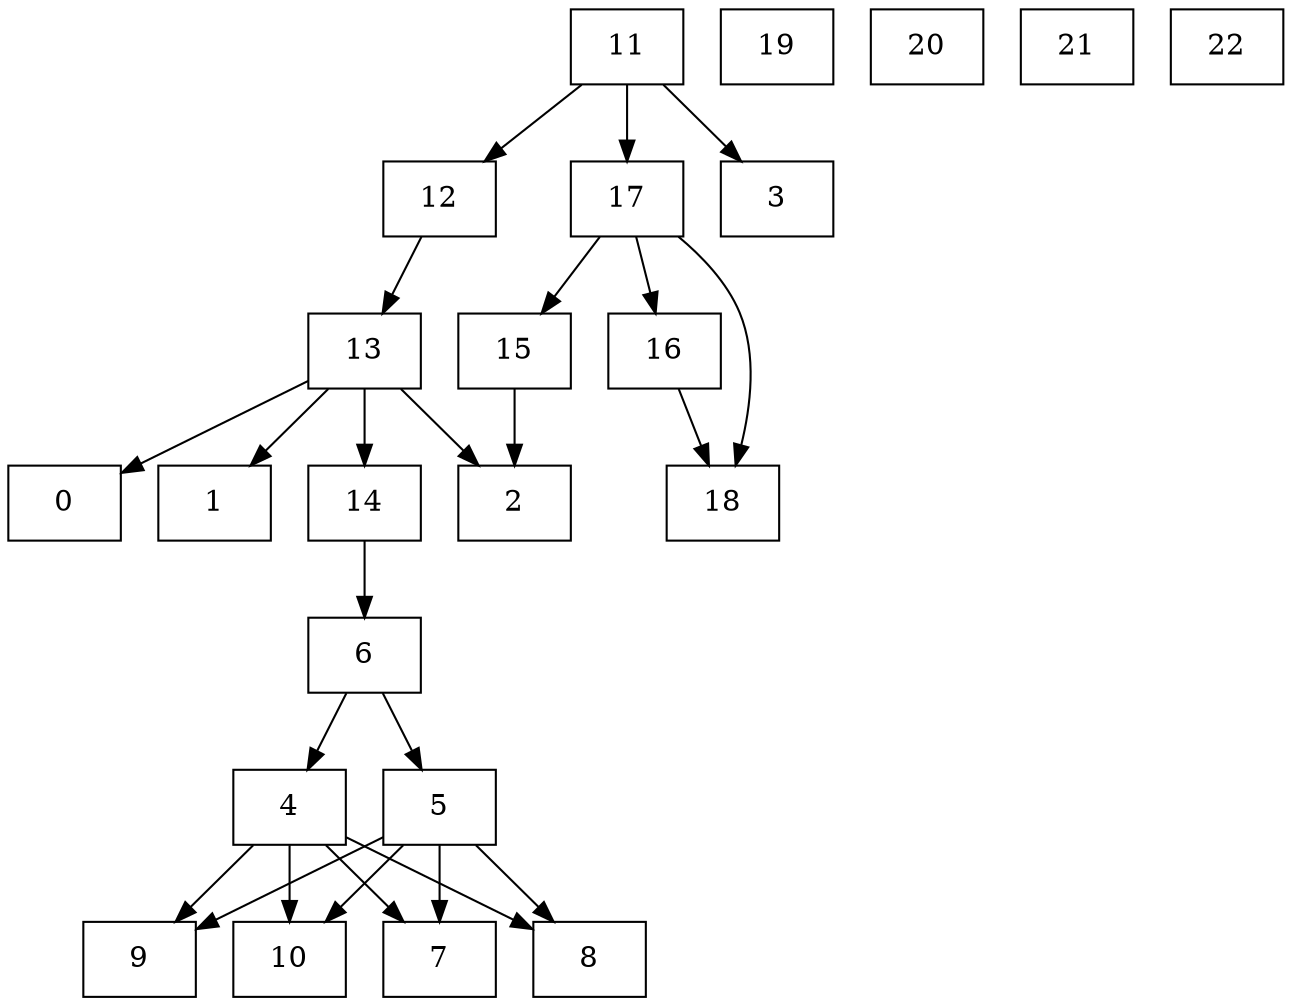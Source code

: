 digraph "Call graph" {
node0 [shape=record, label="{0}"];
node1 [shape=record, label="{1}"];
node2 [shape=record, label="{2}"];
node3 [shape=record, label="{3}"];
node4 [shape=record, label="{4}"];
node5 [shape=record, label="{5}"];
node6 [shape=record, label="{6}"];
node7 [shape=record, label="{7}"];
node8 [shape=record, label="{8}"];
node9 [shape=record, label="{9}"];
node10 [shape=record, label="{10}"];
node11 [shape=record, label="{11}"];
node12 [shape=record, label="{12}"];
node13 [shape=record, label="{13}"];
node14 [shape=record, label="{14}"];
node15 [shape=record, label="{15}"];
node16 [shape=record, label="{16}"];
node17 [shape=record, label="{17}"];
node18 [shape=record, label="{18}"];
node19 [shape=record, label="{19}"];
node20 [shape=record, label="{20}"];
node21 [shape=record, label="{21}"];
node22 [shape=record, label="{22}"];
node4 -> node7;

node4 -> node8;

node4 -> node9;

node4 -> node10;

node5 -> node7;

node5 -> node8;

node5 -> node9;

node5 -> node10;

node6 -> node4;

node6 -> node5;

node11 -> node3;

node11 -> node12;

node11 -> node17;

node12 -> node13;

node13 -> node0;

node13 -> node1;

node13 -> node2;

node13 -> node14;

node14 -> node6;

node15 -> node2;

node16 -> node18;

node17 -> node15;

node17 -> node16;

node17 -> node18;

}